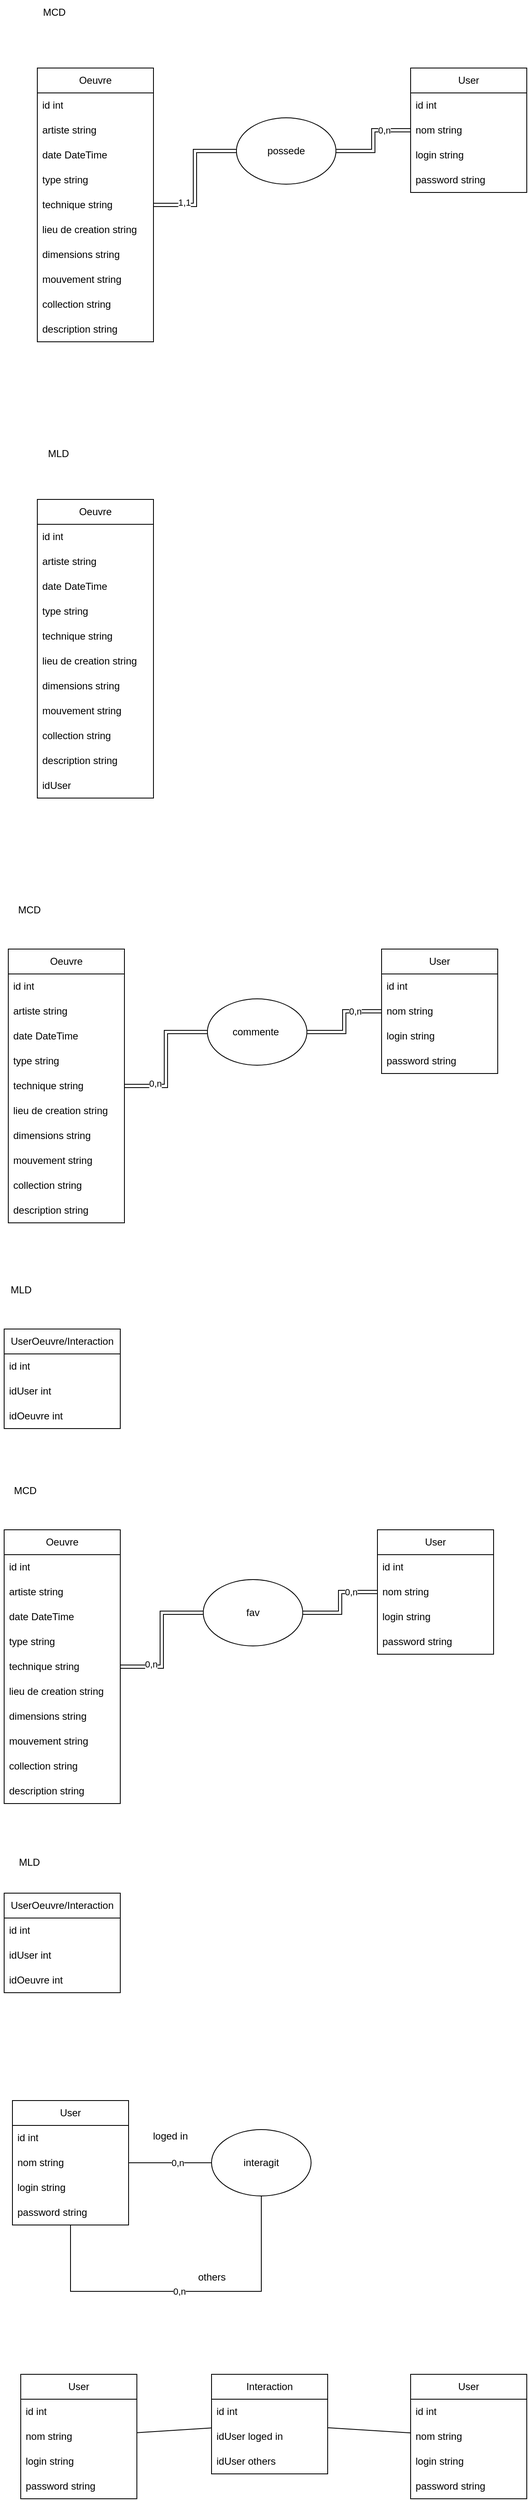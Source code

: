 <mxfile version="24.4.0" type="device">
  <diagram name="Page-1" id="DT3Gd3MNmMx461CwMM62">
    <mxGraphModel dx="996" dy="640" grid="1" gridSize="10" guides="1" tooltips="1" connect="1" arrows="1" fold="1" page="1" pageScale="1" pageWidth="850" pageHeight="1100" math="0" shadow="0">
      <root>
        <mxCell id="0" />
        <mxCell id="1" parent="0" />
        <mxCell id="uq8RknUl75sDOJUM4-OE-3" value="Oeuvre" style="swimlane;fontStyle=0;childLayout=stackLayout;horizontal=1;startSize=30;horizontalStack=0;resizeParent=1;resizeParentMax=0;resizeLast=0;collapsible=1;marginBottom=0;whiteSpace=wrap;html=1;" parent="1" vertex="1">
          <mxGeometry x="120" y="120" width="140" height="330" as="geometry" />
        </mxCell>
        <mxCell id="uq8RknUl75sDOJUM4-OE-4" value="id int" style="text;strokeColor=none;fillColor=none;align=left;verticalAlign=middle;spacingLeft=4;spacingRight=4;overflow=hidden;points=[[0,0.5],[1,0.5]];portConstraint=eastwest;rotatable=0;whiteSpace=wrap;html=1;" parent="uq8RknUl75sDOJUM4-OE-3" vertex="1">
          <mxGeometry y="30" width="140" height="30" as="geometry" />
        </mxCell>
        <mxCell id="uq8RknUl75sDOJUM4-OE-5" value="artiste string" style="text;strokeColor=none;fillColor=none;align=left;verticalAlign=middle;spacingLeft=4;spacingRight=4;overflow=hidden;points=[[0,0.5],[1,0.5]];portConstraint=eastwest;rotatable=0;whiteSpace=wrap;html=1;" parent="uq8RknUl75sDOJUM4-OE-3" vertex="1">
          <mxGeometry y="60" width="140" height="30" as="geometry" />
        </mxCell>
        <mxCell id="uq8RknUl75sDOJUM4-OE-6" value="date DateTime" style="text;strokeColor=none;fillColor=none;align=left;verticalAlign=middle;spacingLeft=4;spacingRight=4;overflow=hidden;points=[[0,0.5],[1,0.5]];portConstraint=eastwest;rotatable=0;whiteSpace=wrap;html=1;" parent="uq8RknUl75sDOJUM4-OE-3" vertex="1">
          <mxGeometry y="90" width="140" height="30" as="geometry" />
        </mxCell>
        <mxCell id="uq8RknUl75sDOJUM4-OE-7" value="type string" style="text;strokeColor=none;fillColor=none;align=left;verticalAlign=middle;spacingLeft=4;spacingRight=4;overflow=hidden;points=[[0,0.5],[1,0.5]];portConstraint=eastwest;rotatable=0;whiteSpace=wrap;html=1;" parent="uq8RknUl75sDOJUM4-OE-3" vertex="1">
          <mxGeometry y="120" width="140" height="30" as="geometry" />
        </mxCell>
        <mxCell id="uq8RknUl75sDOJUM4-OE-8" value="technique string" style="text;strokeColor=none;fillColor=none;align=left;verticalAlign=middle;spacingLeft=4;spacingRight=4;overflow=hidden;points=[[0,0.5],[1,0.5]];portConstraint=eastwest;rotatable=0;whiteSpace=wrap;html=1;" parent="uq8RknUl75sDOJUM4-OE-3" vertex="1">
          <mxGeometry y="150" width="140" height="30" as="geometry" />
        </mxCell>
        <mxCell id="uq8RknUl75sDOJUM4-OE-9" value="lieu de creation string" style="text;strokeColor=none;fillColor=none;align=left;verticalAlign=middle;spacingLeft=4;spacingRight=4;overflow=hidden;points=[[0,0.5],[1,0.5]];portConstraint=eastwest;rotatable=0;whiteSpace=wrap;html=1;" parent="uq8RknUl75sDOJUM4-OE-3" vertex="1">
          <mxGeometry y="180" width="140" height="30" as="geometry" />
        </mxCell>
        <mxCell id="uq8RknUl75sDOJUM4-OE-10" value="dimensions string" style="text;strokeColor=none;fillColor=none;align=left;verticalAlign=middle;spacingLeft=4;spacingRight=4;overflow=hidden;points=[[0,0.5],[1,0.5]];portConstraint=eastwest;rotatable=0;whiteSpace=wrap;html=1;" parent="uq8RknUl75sDOJUM4-OE-3" vertex="1">
          <mxGeometry y="210" width="140" height="30" as="geometry" />
        </mxCell>
        <mxCell id="uq8RknUl75sDOJUM4-OE-11" value="mouvement string&amp;nbsp;" style="text;strokeColor=none;fillColor=none;align=left;verticalAlign=middle;spacingLeft=4;spacingRight=4;overflow=hidden;points=[[0,0.5],[1,0.5]];portConstraint=eastwest;rotatable=0;whiteSpace=wrap;html=1;" parent="uq8RknUl75sDOJUM4-OE-3" vertex="1">
          <mxGeometry y="240" width="140" height="30" as="geometry" />
        </mxCell>
        <mxCell id="uq8RknUl75sDOJUM4-OE-12" value="collection string&amp;nbsp;" style="text;strokeColor=none;fillColor=none;align=left;verticalAlign=middle;spacingLeft=4;spacingRight=4;overflow=hidden;points=[[0,0.5],[1,0.5]];portConstraint=eastwest;rotatable=0;whiteSpace=wrap;html=1;" parent="uq8RknUl75sDOJUM4-OE-3" vertex="1">
          <mxGeometry y="270" width="140" height="30" as="geometry" />
        </mxCell>
        <mxCell id="uq8RknUl75sDOJUM4-OE-13" value="description string" style="text;strokeColor=none;fillColor=none;align=left;verticalAlign=middle;spacingLeft=4;spacingRight=4;overflow=hidden;points=[[0,0.5],[1,0.5]];portConstraint=eastwest;rotatable=0;whiteSpace=wrap;html=1;" parent="uq8RknUl75sDOJUM4-OE-3" vertex="1">
          <mxGeometry y="300" width="140" height="30" as="geometry" />
        </mxCell>
        <mxCell id="uq8RknUl75sDOJUM4-OE-14" value="User" style="swimlane;fontStyle=0;childLayout=stackLayout;horizontal=1;startSize=30;horizontalStack=0;resizeParent=1;resizeParentMax=0;resizeLast=0;collapsible=1;marginBottom=0;whiteSpace=wrap;html=1;" parent="1" vertex="1">
          <mxGeometry x="570" y="120" width="140" height="150" as="geometry" />
        </mxCell>
        <mxCell id="uq8RknUl75sDOJUM4-OE-15" value="id int" style="text;strokeColor=none;fillColor=none;align=left;verticalAlign=middle;spacingLeft=4;spacingRight=4;overflow=hidden;points=[[0,0.5],[1,0.5]];portConstraint=eastwest;rotatable=0;whiteSpace=wrap;html=1;" parent="uq8RknUl75sDOJUM4-OE-14" vertex="1">
          <mxGeometry y="30" width="140" height="30" as="geometry" />
        </mxCell>
        <mxCell id="uq8RknUl75sDOJUM4-OE-18" value="nom string" style="text;strokeColor=none;fillColor=none;align=left;verticalAlign=middle;spacingLeft=4;spacingRight=4;overflow=hidden;points=[[0,0.5],[1,0.5]];portConstraint=eastwest;rotatable=0;whiteSpace=wrap;html=1;" parent="uq8RknUl75sDOJUM4-OE-14" vertex="1">
          <mxGeometry y="60" width="140" height="30" as="geometry" />
        </mxCell>
        <mxCell id="uq8RknUl75sDOJUM4-OE-16" value="login string" style="text;strokeColor=none;fillColor=none;align=left;verticalAlign=middle;spacingLeft=4;spacingRight=4;overflow=hidden;points=[[0,0.5],[1,0.5]];portConstraint=eastwest;rotatable=0;whiteSpace=wrap;html=1;" parent="uq8RknUl75sDOJUM4-OE-14" vertex="1">
          <mxGeometry y="90" width="140" height="30" as="geometry" />
        </mxCell>
        <mxCell id="uq8RknUl75sDOJUM4-OE-17" value="password string" style="text;strokeColor=none;fillColor=none;align=left;verticalAlign=middle;spacingLeft=4;spacingRight=4;overflow=hidden;points=[[0,0.5],[1,0.5]];portConstraint=eastwest;rotatable=0;whiteSpace=wrap;html=1;" parent="uq8RknUl75sDOJUM4-OE-14" vertex="1">
          <mxGeometry y="120" width="140" height="30" as="geometry" />
        </mxCell>
        <mxCell id="uq8RknUl75sDOJUM4-OE-20" value="possede" style="ellipse;whiteSpace=wrap;html=1;" parent="1" vertex="1">
          <mxGeometry x="360" y="180" width="120" height="80" as="geometry" />
        </mxCell>
        <mxCell id="uq8RknUl75sDOJUM4-OE-21" style="edgeStyle=orthogonalEdgeStyle;rounded=0;orthogonalLoop=1;jettySize=auto;html=1;strokeColor=default;shape=link;" parent="1" source="uq8RknUl75sDOJUM4-OE-3" target="uq8RknUl75sDOJUM4-OE-20" edge="1">
          <mxGeometry relative="1" as="geometry" />
        </mxCell>
        <mxCell id="uq8RknUl75sDOJUM4-OE-23" value="1,1" style="edgeLabel;html=1;align=center;verticalAlign=middle;resizable=0;points=[];" parent="uq8RknUl75sDOJUM4-OE-21" vertex="1" connectable="0">
          <mxGeometry x="-0.551" y="3" relative="1" as="geometry">
            <mxPoint as="offset" />
          </mxGeometry>
        </mxCell>
        <mxCell id="uq8RknUl75sDOJUM4-OE-22" style="edgeStyle=orthogonalEdgeStyle;rounded=0;orthogonalLoop=1;jettySize=auto;html=1;shape=link;" parent="1" source="uq8RknUl75sDOJUM4-OE-14" target="uq8RknUl75sDOJUM4-OE-20" edge="1">
          <mxGeometry relative="1" as="geometry" />
        </mxCell>
        <mxCell id="uq8RknUl75sDOJUM4-OE-24" value="0,n" style="edgeLabel;html=1;align=center;verticalAlign=middle;resizable=0;points=[];" parent="uq8RknUl75sDOJUM4-OE-22" vertex="1" connectable="0">
          <mxGeometry x="-0.444" relative="1" as="geometry">
            <mxPoint as="offset" />
          </mxGeometry>
        </mxCell>
        <mxCell id="uq8RknUl75sDOJUM4-OE-25" value="Oeuvre" style="swimlane;fontStyle=0;childLayout=stackLayout;horizontal=1;startSize=30;horizontalStack=0;resizeParent=1;resizeParentMax=0;resizeLast=0;collapsible=1;marginBottom=0;whiteSpace=wrap;html=1;" parent="1" vertex="1">
          <mxGeometry x="120" y="640" width="140" height="360" as="geometry" />
        </mxCell>
        <mxCell id="uq8RknUl75sDOJUM4-OE-26" value="id int" style="text;strokeColor=none;fillColor=none;align=left;verticalAlign=middle;spacingLeft=4;spacingRight=4;overflow=hidden;points=[[0,0.5],[1,0.5]];portConstraint=eastwest;rotatable=0;whiteSpace=wrap;html=1;" parent="uq8RknUl75sDOJUM4-OE-25" vertex="1">
          <mxGeometry y="30" width="140" height="30" as="geometry" />
        </mxCell>
        <mxCell id="uq8RknUl75sDOJUM4-OE-27" value="artiste string" style="text;strokeColor=none;fillColor=none;align=left;verticalAlign=middle;spacingLeft=4;spacingRight=4;overflow=hidden;points=[[0,0.5],[1,0.5]];portConstraint=eastwest;rotatable=0;whiteSpace=wrap;html=1;" parent="uq8RknUl75sDOJUM4-OE-25" vertex="1">
          <mxGeometry y="60" width="140" height="30" as="geometry" />
        </mxCell>
        <mxCell id="uq8RknUl75sDOJUM4-OE-28" value="date DateTime" style="text;strokeColor=none;fillColor=none;align=left;verticalAlign=middle;spacingLeft=4;spacingRight=4;overflow=hidden;points=[[0,0.5],[1,0.5]];portConstraint=eastwest;rotatable=0;whiteSpace=wrap;html=1;" parent="uq8RknUl75sDOJUM4-OE-25" vertex="1">
          <mxGeometry y="90" width="140" height="30" as="geometry" />
        </mxCell>
        <mxCell id="uq8RknUl75sDOJUM4-OE-29" value="type string" style="text;strokeColor=none;fillColor=none;align=left;verticalAlign=middle;spacingLeft=4;spacingRight=4;overflow=hidden;points=[[0,0.5],[1,0.5]];portConstraint=eastwest;rotatable=0;whiteSpace=wrap;html=1;" parent="uq8RknUl75sDOJUM4-OE-25" vertex="1">
          <mxGeometry y="120" width="140" height="30" as="geometry" />
        </mxCell>
        <mxCell id="uq8RknUl75sDOJUM4-OE-30" value="technique string" style="text;strokeColor=none;fillColor=none;align=left;verticalAlign=middle;spacingLeft=4;spacingRight=4;overflow=hidden;points=[[0,0.5],[1,0.5]];portConstraint=eastwest;rotatable=0;whiteSpace=wrap;html=1;" parent="uq8RknUl75sDOJUM4-OE-25" vertex="1">
          <mxGeometry y="150" width="140" height="30" as="geometry" />
        </mxCell>
        <mxCell id="uq8RknUl75sDOJUM4-OE-31" value="lieu de creation string" style="text;strokeColor=none;fillColor=none;align=left;verticalAlign=middle;spacingLeft=4;spacingRight=4;overflow=hidden;points=[[0,0.5],[1,0.5]];portConstraint=eastwest;rotatable=0;whiteSpace=wrap;html=1;" parent="uq8RknUl75sDOJUM4-OE-25" vertex="1">
          <mxGeometry y="180" width="140" height="30" as="geometry" />
        </mxCell>
        <mxCell id="uq8RknUl75sDOJUM4-OE-32" value="dimensions string" style="text;strokeColor=none;fillColor=none;align=left;verticalAlign=middle;spacingLeft=4;spacingRight=4;overflow=hidden;points=[[0,0.5],[1,0.5]];portConstraint=eastwest;rotatable=0;whiteSpace=wrap;html=1;" parent="uq8RknUl75sDOJUM4-OE-25" vertex="1">
          <mxGeometry y="210" width="140" height="30" as="geometry" />
        </mxCell>
        <mxCell id="uq8RknUl75sDOJUM4-OE-33" value="mouvement string&amp;nbsp;" style="text;strokeColor=none;fillColor=none;align=left;verticalAlign=middle;spacingLeft=4;spacingRight=4;overflow=hidden;points=[[0,0.5],[1,0.5]];portConstraint=eastwest;rotatable=0;whiteSpace=wrap;html=1;" parent="uq8RknUl75sDOJUM4-OE-25" vertex="1">
          <mxGeometry y="240" width="140" height="30" as="geometry" />
        </mxCell>
        <mxCell id="uq8RknUl75sDOJUM4-OE-34" value="collection string&amp;nbsp;" style="text;strokeColor=none;fillColor=none;align=left;verticalAlign=middle;spacingLeft=4;spacingRight=4;overflow=hidden;points=[[0,0.5],[1,0.5]];portConstraint=eastwest;rotatable=0;whiteSpace=wrap;html=1;" parent="uq8RknUl75sDOJUM4-OE-25" vertex="1">
          <mxGeometry y="270" width="140" height="30" as="geometry" />
        </mxCell>
        <mxCell id="uq8RknUl75sDOJUM4-OE-35" value="description string" style="text;strokeColor=none;fillColor=none;align=left;verticalAlign=middle;spacingLeft=4;spacingRight=4;overflow=hidden;points=[[0,0.5],[1,0.5]];portConstraint=eastwest;rotatable=0;whiteSpace=wrap;html=1;" parent="uq8RknUl75sDOJUM4-OE-25" vertex="1">
          <mxGeometry y="300" width="140" height="30" as="geometry" />
        </mxCell>
        <mxCell id="uq8RknUl75sDOJUM4-OE-36" value="idUser" style="text;strokeColor=none;fillColor=none;align=left;verticalAlign=middle;spacingLeft=4;spacingRight=4;overflow=hidden;points=[[0,0.5],[1,0.5]];portConstraint=eastwest;rotatable=0;whiteSpace=wrap;html=1;" parent="uq8RknUl75sDOJUM4-OE-25" vertex="1">
          <mxGeometry y="330" width="140" height="30" as="geometry" />
        </mxCell>
        <mxCell id="uq8RknUl75sDOJUM4-OE-37" value="MCD" style="text;html=1;align=center;verticalAlign=middle;resizable=0;points=[];autosize=1;strokeColor=none;fillColor=none;" parent="1" vertex="1">
          <mxGeometry x="115" y="38" width="50" height="30" as="geometry" />
        </mxCell>
        <mxCell id="uq8RknUl75sDOJUM4-OE-38" value="MLD" style="text;html=1;align=center;verticalAlign=middle;resizable=0;points=[];autosize=1;strokeColor=none;fillColor=none;" parent="1" vertex="1">
          <mxGeometry x="120" y="570" width="50" height="30" as="geometry" />
        </mxCell>
        <mxCell id="Yv6D0T72LIho3jgr2fDE-1" value="Oeuvre" style="swimlane;fontStyle=0;childLayout=stackLayout;horizontal=1;startSize=30;horizontalStack=0;resizeParent=1;resizeParentMax=0;resizeLast=0;collapsible=1;marginBottom=0;whiteSpace=wrap;html=1;" vertex="1" parent="1">
          <mxGeometry x="85" y="1182" width="140" height="330" as="geometry" />
        </mxCell>
        <mxCell id="Yv6D0T72LIho3jgr2fDE-2" value="id int" style="text;strokeColor=none;fillColor=none;align=left;verticalAlign=middle;spacingLeft=4;spacingRight=4;overflow=hidden;points=[[0,0.5],[1,0.5]];portConstraint=eastwest;rotatable=0;whiteSpace=wrap;html=1;" vertex="1" parent="Yv6D0T72LIho3jgr2fDE-1">
          <mxGeometry y="30" width="140" height="30" as="geometry" />
        </mxCell>
        <mxCell id="Yv6D0T72LIho3jgr2fDE-3" value="artiste string" style="text;strokeColor=none;fillColor=none;align=left;verticalAlign=middle;spacingLeft=4;spacingRight=4;overflow=hidden;points=[[0,0.5],[1,0.5]];portConstraint=eastwest;rotatable=0;whiteSpace=wrap;html=1;" vertex="1" parent="Yv6D0T72LIho3jgr2fDE-1">
          <mxGeometry y="60" width="140" height="30" as="geometry" />
        </mxCell>
        <mxCell id="Yv6D0T72LIho3jgr2fDE-4" value="date DateTime" style="text;strokeColor=none;fillColor=none;align=left;verticalAlign=middle;spacingLeft=4;spacingRight=4;overflow=hidden;points=[[0,0.5],[1,0.5]];portConstraint=eastwest;rotatable=0;whiteSpace=wrap;html=1;" vertex="1" parent="Yv6D0T72LIho3jgr2fDE-1">
          <mxGeometry y="90" width="140" height="30" as="geometry" />
        </mxCell>
        <mxCell id="Yv6D0T72LIho3jgr2fDE-5" value="type string" style="text;strokeColor=none;fillColor=none;align=left;verticalAlign=middle;spacingLeft=4;spacingRight=4;overflow=hidden;points=[[0,0.5],[1,0.5]];portConstraint=eastwest;rotatable=0;whiteSpace=wrap;html=1;" vertex="1" parent="Yv6D0T72LIho3jgr2fDE-1">
          <mxGeometry y="120" width="140" height="30" as="geometry" />
        </mxCell>
        <mxCell id="Yv6D0T72LIho3jgr2fDE-6" value="technique string" style="text;strokeColor=none;fillColor=none;align=left;verticalAlign=middle;spacingLeft=4;spacingRight=4;overflow=hidden;points=[[0,0.5],[1,0.5]];portConstraint=eastwest;rotatable=0;whiteSpace=wrap;html=1;" vertex="1" parent="Yv6D0T72LIho3jgr2fDE-1">
          <mxGeometry y="150" width="140" height="30" as="geometry" />
        </mxCell>
        <mxCell id="Yv6D0T72LIho3jgr2fDE-7" value="lieu de creation string" style="text;strokeColor=none;fillColor=none;align=left;verticalAlign=middle;spacingLeft=4;spacingRight=4;overflow=hidden;points=[[0,0.5],[1,0.5]];portConstraint=eastwest;rotatable=0;whiteSpace=wrap;html=1;" vertex="1" parent="Yv6D0T72LIho3jgr2fDE-1">
          <mxGeometry y="180" width="140" height="30" as="geometry" />
        </mxCell>
        <mxCell id="Yv6D0T72LIho3jgr2fDE-8" value="dimensions string" style="text;strokeColor=none;fillColor=none;align=left;verticalAlign=middle;spacingLeft=4;spacingRight=4;overflow=hidden;points=[[0,0.5],[1,0.5]];portConstraint=eastwest;rotatable=0;whiteSpace=wrap;html=1;" vertex="1" parent="Yv6D0T72LIho3jgr2fDE-1">
          <mxGeometry y="210" width="140" height="30" as="geometry" />
        </mxCell>
        <mxCell id="Yv6D0T72LIho3jgr2fDE-9" value="mouvement string&amp;nbsp;" style="text;strokeColor=none;fillColor=none;align=left;verticalAlign=middle;spacingLeft=4;spacingRight=4;overflow=hidden;points=[[0,0.5],[1,0.5]];portConstraint=eastwest;rotatable=0;whiteSpace=wrap;html=1;" vertex="1" parent="Yv6D0T72LIho3jgr2fDE-1">
          <mxGeometry y="240" width="140" height="30" as="geometry" />
        </mxCell>
        <mxCell id="Yv6D0T72LIho3jgr2fDE-10" value="collection string&amp;nbsp;" style="text;strokeColor=none;fillColor=none;align=left;verticalAlign=middle;spacingLeft=4;spacingRight=4;overflow=hidden;points=[[0,0.5],[1,0.5]];portConstraint=eastwest;rotatable=0;whiteSpace=wrap;html=1;" vertex="1" parent="Yv6D0T72LIho3jgr2fDE-1">
          <mxGeometry y="270" width="140" height="30" as="geometry" />
        </mxCell>
        <mxCell id="Yv6D0T72LIho3jgr2fDE-11" value="description string" style="text;strokeColor=none;fillColor=none;align=left;verticalAlign=middle;spacingLeft=4;spacingRight=4;overflow=hidden;points=[[0,0.5],[1,0.5]];portConstraint=eastwest;rotatable=0;whiteSpace=wrap;html=1;" vertex="1" parent="Yv6D0T72LIho3jgr2fDE-1">
          <mxGeometry y="300" width="140" height="30" as="geometry" />
        </mxCell>
        <mxCell id="Yv6D0T72LIho3jgr2fDE-12" value="User" style="swimlane;fontStyle=0;childLayout=stackLayout;horizontal=1;startSize=30;horizontalStack=0;resizeParent=1;resizeParentMax=0;resizeLast=0;collapsible=1;marginBottom=0;whiteSpace=wrap;html=1;" vertex="1" parent="1">
          <mxGeometry x="535" y="1182" width="140" height="150" as="geometry" />
        </mxCell>
        <mxCell id="Yv6D0T72LIho3jgr2fDE-13" value="id int" style="text;strokeColor=none;fillColor=none;align=left;verticalAlign=middle;spacingLeft=4;spacingRight=4;overflow=hidden;points=[[0,0.5],[1,0.5]];portConstraint=eastwest;rotatable=0;whiteSpace=wrap;html=1;" vertex="1" parent="Yv6D0T72LIho3jgr2fDE-12">
          <mxGeometry y="30" width="140" height="30" as="geometry" />
        </mxCell>
        <mxCell id="Yv6D0T72LIho3jgr2fDE-14" value="nom string" style="text;strokeColor=none;fillColor=none;align=left;verticalAlign=middle;spacingLeft=4;spacingRight=4;overflow=hidden;points=[[0,0.5],[1,0.5]];portConstraint=eastwest;rotatable=0;whiteSpace=wrap;html=1;" vertex="1" parent="Yv6D0T72LIho3jgr2fDE-12">
          <mxGeometry y="60" width="140" height="30" as="geometry" />
        </mxCell>
        <mxCell id="Yv6D0T72LIho3jgr2fDE-15" value="login string" style="text;strokeColor=none;fillColor=none;align=left;verticalAlign=middle;spacingLeft=4;spacingRight=4;overflow=hidden;points=[[0,0.5],[1,0.5]];portConstraint=eastwest;rotatable=0;whiteSpace=wrap;html=1;" vertex="1" parent="Yv6D0T72LIho3jgr2fDE-12">
          <mxGeometry y="90" width="140" height="30" as="geometry" />
        </mxCell>
        <mxCell id="Yv6D0T72LIho3jgr2fDE-16" value="password string" style="text;strokeColor=none;fillColor=none;align=left;verticalAlign=middle;spacingLeft=4;spacingRight=4;overflow=hidden;points=[[0,0.5],[1,0.5]];portConstraint=eastwest;rotatable=0;whiteSpace=wrap;html=1;" vertex="1" parent="Yv6D0T72LIho3jgr2fDE-12">
          <mxGeometry y="120" width="140" height="30" as="geometry" />
        </mxCell>
        <mxCell id="Yv6D0T72LIho3jgr2fDE-17" value="commente&amp;nbsp;" style="ellipse;whiteSpace=wrap;html=1;" vertex="1" parent="1">
          <mxGeometry x="325" y="1242" width="120" height="80" as="geometry" />
        </mxCell>
        <mxCell id="Yv6D0T72LIho3jgr2fDE-18" style="edgeStyle=orthogonalEdgeStyle;rounded=0;orthogonalLoop=1;jettySize=auto;html=1;strokeColor=default;shape=link;" edge="1" parent="1" source="Yv6D0T72LIho3jgr2fDE-1" target="Yv6D0T72LIho3jgr2fDE-17">
          <mxGeometry relative="1" as="geometry" />
        </mxCell>
        <mxCell id="Yv6D0T72LIho3jgr2fDE-19" value="0,n" style="edgeLabel;html=1;align=center;verticalAlign=middle;resizable=0;points=[];" vertex="1" connectable="0" parent="Yv6D0T72LIho3jgr2fDE-18">
          <mxGeometry x="-0.551" y="3" relative="1" as="geometry">
            <mxPoint as="offset" />
          </mxGeometry>
        </mxCell>
        <mxCell id="Yv6D0T72LIho3jgr2fDE-20" style="edgeStyle=orthogonalEdgeStyle;rounded=0;orthogonalLoop=1;jettySize=auto;html=1;shape=link;" edge="1" parent="1" source="Yv6D0T72LIho3jgr2fDE-12" target="Yv6D0T72LIho3jgr2fDE-17">
          <mxGeometry relative="1" as="geometry" />
        </mxCell>
        <mxCell id="Yv6D0T72LIho3jgr2fDE-21" value="0,n" style="edgeLabel;html=1;align=center;verticalAlign=middle;resizable=0;points=[];" vertex="1" connectable="0" parent="Yv6D0T72LIho3jgr2fDE-20">
          <mxGeometry x="-0.444" relative="1" as="geometry">
            <mxPoint as="offset" />
          </mxGeometry>
        </mxCell>
        <mxCell id="Yv6D0T72LIho3jgr2fDE-22" value="MCD" style="text;html=1;align=center;verticalAlign=middle;resizable=0;points=[];autosize=1;strokeColor=none;fillColor=none;" vertex="1" parent="1">
          <mxGeometry x="85" y="1120" width="50" height="30" as="geometry" />
        </mxCell>
        <mxCell id="Yv6D0T72LIho3jgr2fDE-23" value="UserOeuvre/Interaction" style="swimlane;fontStyle=0;childLayout=stackLayout;horizontal=1;startSize=30;horizontalStack=0;resizeParent=1;resizeParentMax=0;resizeLast=0;collapsible=1;marginBottom=0;whiteSpace=wrap;html=1;" vertex="1" parent="1">
          <mxGeometry x="80" y="1640" width="140" height="120" as="geometry" />
        </mxCell>
        <mxCell id="Yv6D0T72LIho3jgr2fDE-24" value="id int" style="text;strokeColor=none;fillColor=none;align=left;verticalAlign=middle;spacingLeft=4;spacingRight=4;overflow=hidden;points=[[0,0.5],[1,0.5]];portConstraint=eastwest;rotatable=0;whiteSpace=wrap;html=1;" vertex="1" parent="Yv6D0T72LIho3jgr2fDE-23">
          <mxGeometry y="30" width="140" height="30" as="geometry" />
        </mxCell>
        <mxCell id="Yv6D0T72LIho3jgr2fDE-25" value="idUser int&amp;nbsp;" style="text;strokeColor=none;fillColor=none;align=left;verticalAlign=middle;spacingLeft=4;spacingRight=4;overflow=hidden;points=[[0,0.5],[1,0.5]];portConstraint=eastwest;rotatable=0;whiteSpace=wrap;html=1;" vertex="1" parent="Yv6D0T72LIho3jgr2fDE-23">
          <mxGeometry y="60" width="140" height="30" as="geometry" />
        </mxCell>
        <mxCell id="Yv6D0T72LIho3jgr2fDE-26" value="idOeuvre int" style="text;strokeColor=none;fillColor=none;align=left;verticalAlign=middle;spacingLeft=4;spacingRight=4;overflow=hidden;points=[[0,0.5],[1,0.5]];portConstraint=eastwest;rotatable=0;whiteSpace=wrap;html=1;" vertex="1" parent="Yv6D0T72LIho3jgr2fDE-23">
          <mxGeometry y="90" width="140" height="30" as="geometry" />
        </mxCell>
        <mxCell id="Yv6D0T72LIho3jgr2fDE-27" value="MLD" style="text;html=1;align=center;verticalAlign=middle;resizable=0;points=[];autosize=1;strokeColor=none;fillColor=none;" vertex="1" parent="1">
          <mxGeometry x="75" y="1578" width="50" height="30" as="geometry" />
        </mxCell>
        <mxCell id="Yv6D0T72LIho3jgr2fDE-28" value="Oeuvre" style="swimlane;fontStyle=0;childLayout=stackLayout;horizontal=1;startSize=30;horizontalStack=0;resizeParent=1;resizeParentMax=0;resizeLast=0;collapsible=1;marginBottom=0;whiteSpace=wrap;html=1;" vertex="1" parent="1">
          <mxGeometry x="80" y="1882" width="140" height="330" as="geometry" />
        </mxCell>
        <mxCell id="Yv6D0T72LIho3jgr2fDE-29" value="id int" style="text;strokeColor=none;fillColor=none;align=left;verticalAlign=middle;spacingLeft=4;spacingRight=4;overflow=hidden;points=[[0,0.5],[1,0.5]];portConstraint=eastwest;rotatable=0;whiteSpace=wrap;html=1;" vertex="1" parent="Yv6D0T72LIho3jgr2fDE-28">
          <mxGeometry y="30" width="140" height="30" as="geometry" />
        </mxCell>
        <mxCell id="Yv6D0T72LIho3jgr2fDE-30" value="artiste string" style="text;strokeColor=none;fillColor=none;align=left;verticalAlign=middle;spacingLeft=4;spacingRight=4;overflow=hidden;points=[[0,0.5],[1,0.5]];portConstraint=eastwest;rotatable=0;whiteSpace=wrap;html=1;" vertex="1" parent="Yv6D0T72LIho3jgr2fDE-28">
          <mxGeometry y="60" width="140" height="30" as="geometry" />
        </mxCell>
        <mxCell id="Yv6D0T72LIho3jgr2fDE-31" value="date DateTime" style="text;strokeColor=none;fillColor=none;align=left;verticalAlign=middle;spacingLeft=4;spacingRight=4;overflow=hidden;points=[[0,0.5],[1,0.5]];portConstraint=eastwest;rotatable=0;whiteSpace=wrap;html=1;" vertex="1" parent="Yv6D0T72LIho3jgr2fDE-28">
          <mxGeometry y="90" width="140" height="30" as="geometry" />
        </mxCell>
        <mxCell id="Yv6D0T72LIho3jgr2fDE-32" value="type string" style="text;strokeColor=none;fillColor=none;align=left;verticalAlign=middle;spacingLeft=4;spacingRight=4;overflow=hidden;points=[[0,0.5],[1,0.5]];portConstraint=eastwest;rotatable=0;whiteSpace=wrap;html=1;" vertex="1" parent="Yv6D0T72LIho3jgr2fDE-28">
          <mxGeometry y="120" width="140" height="30" as="geometry" />
        </mxCell>
        <mxCell id="Yv6D0T72LIho3jgr2fDE-33" value="technique string" style="text;strokeColor=none;fillColor=none;align=left;verticalAlign=middle;spacingLeft=4;spacingRight=4;overflow=hidden;points=[[0,0.5],[1,0.5]];portConstraint=eastwest;rotatable=0;whiteSpace=wrap;html=1;" vertex="1" parent="Yv6D0T72LIho3jgr2fDE-28">
          <mxGeometry y="150" width="140" height="30" as="geometry" />
        </mxCell>
        <mxCell id="Yv6D0T72LIho3jgr2fDE-34" value="lieu de creation string" style="text;strokeColor=none;fillColor=none;align=left;verticalAlign=middle;spacingLeft=4;spacingRight=4;overflow=hidden;points=[[0,0.5],[1,0.5]];portConstraint=eastwest;rotatable=0;whiteSpace=wrap;html=1;" vertex="1" parent="Yv6D0T72LIho3jgr2fDE-28">
          <mxGeometry y="180" width="140" height="30" as="geometry" />
        </mxCell>
        <mxCell id="Yv6D0T72LIho3jgr2fDE-35" value="dimensions string" style="text;strokeColor=none;fillColor=none;align=left;verticalAlign=middle;spacingLeft=4;spacingRight=4;overflow=hidden;points=[[0,0.5],[1,0.5]];portConstraint=eastwest;rotatable=0;whiteSpace=wrap;html=1;" vertex="1" parent="Yv6D0T72LIho3jgr2fDE-28">
          <mxGeometry y="210" width="140" height="30" as="geometry" />
        </mxCell>
        <mxCell id="Yv6D0T72LIho3jgr2fDE-36" value="mouvement string&amp;nbsp;" style="text;strokeColor=none;fillColor=none;align=left;verticalAlign=middle;spacingLeft=4;spacingRight=4;overflow=hidden;points=[[0,0.5],[1,0.5]];portConstraint=eastwest;rotatable=0;whiteSpace=wrap;html=1;" vertex="1" parent="Yv6D0T72LIho3jgr2fDE-28">
          <mxGeometry y="240" width="140" height="30" as="geometry" />
        </mxCell>
        <mxCell id="Yv6D0T72LIho3jgr2fDE-37" value="collection string&amp;nbsp;" style="text;strokeColor=none;fillColor=none;align=left;verticalAlign=middle;spacingLeft=4;spacingRight=4;overflow=hidden;points=[[0,0.5],[1,0.5]];portConstraint=eastwest;rotatable=0;whiteSpace=wrap;html=1;" vertex="1" parent="Yv6D0T72LIho3jgr2fDE-28">
          <mxGeometry y="270" width="140" height="30" as="geometry" />
        </mxCell>
        <mxCell id="Yv6D0T72LIho3jgr2fDE-38" value="description string" style="text;strokeColor=none;fillColor=none;align=left;verticalAlign=middle;spacingLeft=4;spacingRight=4;overflow=hidden;points=[[0,0.5],[1,0.5]];portConstraint=eastwest;rotatable=0;whiteSpace=wrap;html=1;" vertex="1" parent="Yv6D0T72LIho3jgr2fDE-28">
          <mxGeometry y="300" width="140" height="30" as="geometry" />
        </mxCell>
        <mxCell id="Yv6D0T72LIho3jgr2fDE-39" value="User" style="swimlane;fontStyle=0;childLayout=stackLayout;horizontal=1;startSize=30;horizontalStack=0;resizeParent=1;resizeParentMax=0;resizeLast=0;collapsible=1;marginBottom=0;whiteSpace=wrap;html=1;" vertex="1" parent="1">
          <mxGeometry x="530" y="1882" width="140" height="150" as="geometry" />
        </mxCell>
        <mxCell id="Yv6D0T72LIho3jgr2fDE-40" value="id int" style="text;strokeColor=none;fillColor=none;align=left;verticalAlign=middle;spacingLeft=4;spacingRight=4;overflow=hidden;points=[[0,0.5],[1,0.5]];portConstraint=eastwest;rotatable=0;whiteSpace=wrap;html=1;" vertex="1" parent="Yv6D0T72LIho3jgr2fDE-39">
          <mxGeometry y="30" width="140" height="30" as="geometry" />
        </mxCell>
        <mxCell id="Yv6D0T72LIho3jgr2fDE-41" value="nom string" style="text;strokeColor=none;fillColor=none;align=left;verticalAlign=middle;spacingLeft=4;spacingRight=4;overflow=hidden;points=[[0,0.5],[1,0.5]];portConstraint=eastwest;rotatable=0;whiteSpace=wrap;html=1;" vertex="1" parent="Yv6D0T72LIho3jgr2fDE-39">
          <mxGeometry y="60" width="140" height="30" as="geometry" />
        </mxCell>
        <mxCell id="Yv6D0T72LIho3jgr2fDE-42" value="login string" style="text;strokeColor=none;fillColor=none;align=left;verticalAlign=middle;spacingLeft=4;spacingRight=4;overflow=hidden;points=[[0,0.5],[1,0.5]];portConstraint=eastwest;rotatable=0;whiteSpace=wrap;html=1;" vertex="1" parent="Yv6D0T72LIho3jgr2fDE-39">
          <mxGeometry y="90" width="140" height="30" as="geometry" />
        </mxCell>
        <mxCell id="Yv6D0T72LIho3jgr2fDE-43" value="password string" style="text;strokeColor=none;fillColor=none;align=left;verticalAlign=middle;spacingLeft=4;spacingRight=4;overflow=hidden;points=[[0,0.5],[1,0.5]];portConstraint=eastwest;rotatable=0;whiteSpace=wrap;html=1;" vertex="1" parent="Yv6D0T72LIho3jgr2fDE-39">
          <mxGeometry y="120" width="140" height="30" as="geometry" />
        </mxCell>
        <mxCell id="Yv6D0T72LIho3jgr2fDE-44" value="fav" style="ellipse;whiteSpace=wrap;html=1;" vertex="1" parent="1">
          <mxGeometry x="320" y="1942" width="120" height="80" as="geometry" />
        </mxCell>
        <mxCell id="Yv6D0T72LIho3jgr2fDE-45" style="edgeStyle=orthogonalEdgeStyle;rounded=0;orthogonalLoop=1;jettySize=auto;html=1;strokeColor=default;shape=link;" edge="1" parent="1" source="Yv6D0T72LIho3jgr2fDE-28" target="Yv6D0T72LIho3jgr2fDE-44">
          <mxGeometry relative="1" as="geometry" />
        </mxCell>
        <mxCell id="Yv6D0T72LIho3jgr2fDE-46" value="0,n" style="edgeLabel;html=1;align=center;verticalAlign=middle;resizable=0;points=[];" vertex="1" connectable="0" parent="Yv6D0T72LIho3jgr2fDE-45">
          <mxGeometry x="-0.551" y="3" relative="1" as="geometry">
            <mxPoint as="offset" />
          </mxGeometry>
        </mxCell>
        <mxCell id="Yv6D0T72LIho3jgr2fDE-47" style="edgeStyle=orthogonalEdgeStyle;rounded=0;orthogonalLoop=1;jettySize=auto;html=1;shape=link;" edge="1" parent="1" source="Yv6D0T72LIho3jgr2fDE-39" target="Yv6D0T72LIho3jgr2fDE-44">
          <mxGeometry relative="1" as="geometry" />
        </mxCell>
        <mxCell id="Yv6D0T72LIho3jgr2fDE-48" value="0,n" style="edgeLabel;html=1;align=center;verticalAlign=middle;resizable=0;points=[];" vertex="1" connectable="0" parent="Yv6D0T72LIho3jgr2fDE-47">
          <mxGeometry x="-0.444" relative="1" as="geometry">
            <mxPoint as="offset" />
          </mxGeometry>
        </mxCell>
        <mxCell id="Yv6D0T72LIho3jgr2fDE-49" value="MCD" style="text;html=1;align=center;verticalAlign=middle;resizable=0;points=[];autosize=1;strokeColor=none;fillColor=none;" vertex="1" parent="1">
          <mxGeometry x="80" y="1820" width="50" height="30" as="geometry" />
        </mxCell>
        <mxCell id="Yv6D0T72LIho3jgr2fDE-50" value="UserOeuvre/Interaction" style="swimlane;fontStyle=0;childLayout=stackLayout;horizontal=1;startSize=30;horizontalStack=0;resizeParent=1;resizeParentMax=0;resizeLast=0;collapsible=1;marginBottom=0;whiteSpace=wrap;html=1;" vertex="1" parent="1">
          <mxGeometry x="80" y="2320" width="140" height="120" as="geometry" />
        </mxCell>
        <mxCell id="Yv6D0T72LIho3jgr2fDE-51" value="id int" style="text;strokeColor=none;fillColor=none;align=left;verticalAlign=middle;spacingLeft=4;spacingRight=4;overflow=hidden;points=[[0,0.5],[1,0.5]];portConstraint=eastwest;rotatable=0;whiteSpace=wrap;html=1;" vertex="1" parent="Yv6D0T72LIho3jgr2fDE-50">
          <mxGeometry y="30" width="140" height="30" as="geometry" />
        </mxCell>
        <mxCell id="Yv6D0T72LIho3jgr2fDE-52" value="idUser int&amp;nbsp;" style="text;strokeColor=none;fillColor=none;align=left;verticalAlign=middle;spacingLeft=4;spacingRight=4;overflow=hidden;points=[[0,0.5],[1,0.5]];portConstraint=eastwest;rotatable=0;whiteSpace=wrap;html=1;" vertex="1" parent="Yv6D0T72LIho3jgr2fDE-50">
          <mxGeometry y="60" width="140" height="30" as="geometry" />
        </mxCell>
        <mxCell id="Yv6D0T72LIho3jgr2fDE-53" value="idOeuvre int" style="text;strokeColor=none;fillColor=none;align=left;verticalAlign=middle;spacingLeft=4;spacingRight=4;overflow=hidden;points=[[0,0.5],[1,0.5]];portConstraint=eastwest;rotatable=0;whiteSpace=wrap;html=1;" vertex="1" parent="Yv6D0T72LIho3jgr2fDE-50">
          <mxGeometry y="90" width="140" height="30" as="geometry" />
        </mxCell>
        <mxCell id="Yv6D0T72LIho3jgr2fDE-54" value="MLD" style="text;html=1;align=center;verticalAlign=middle;resizable=0;points=[];autosize=1;strokeColor=none;fillColor=none;" vertex="1" parent="1">
          <mxGeometry x="85" y="2268" width="50" height="30" as="geometry" />
        </mxCell>
        <mxCell id="Yv6D0T72LIho3jgr2fDE-55" value="User" style="swimlane;fontStyle=0;childLayout=stackLayout;horizontal=1;startSize=30;horizontalStack=0;resizeParent=1;resizeParentMax=0;resizeLast=0;collapsible=1;marginBottom=0;whiteSpace=wrap;html=1;" vertex="1" parent="1">
          <mxGeometry x="90" y="2570" width="140" height="150" as="geometry" />
        </mxCell>
        <mxCell id="Yv6D0T72LIho3jgr2fDE-56" value="id int" style="text;strokeColor=none;fillColor=none;align=left;verticalAlign=middle;spacingLeft=4;spacingRight=4;overflow=hidden;points=[[0,0.5],[1,0.5]];portConstraint=eastwest;rotatable=0;whiteSpace=wrap;html=1;" vertex="1" parent="Yv6D0T72LIho3jgr2fDE-55">
          <mxGeometry y="30" width="140" height="30" as="geometry" />
        </mxCell>
        <mxCell id="Yv6D0T72LIho3jgr2fDE-57" value="nom string" style="text;strokeColor=none;fillColor=none;align=left;verticalAlign=middle;spacingLeft=4;spacingRight=4;overflow=hidden;points=[[0,0.5],[1,0.5]];portConstraint=eastwest;rotatable=0;whiteSpace=wrap;html=1;" vertex="1" parent="Yv6D0T72LIho3jgr2fDE-55">
          <mxGeometry y="60" width="140" height="30" as="geometry" />
        </mxCell>
        <mxCell id="Yv6D0T72LIho3jgr2fDE-58" value="login string" style="text;strokeColor=none;fillColor=none;align=left;verticalAlign=middle;spacingLeft=4;spacingRight=4;overflow=hidden;points=[[0,0.5],[1,0.5]];portConstraint=eastwest;rotatable=0;whiteSpace=wrap;html=1;" vertex="1" parent="Yv6D0T72LIho3jgr2fDE-55">
          <mxGeometry y="90" width="140" height="30" as="geometry" />
        </mxCell>
        <mxCell id="Yv6D0T72LIho3jgr2fDE-59" value="password string" style="text;strokeColor=none;fillColor=none;align=left;verticalAlign=middle;spacingLeft=4;spacingRight=4;overflow=hidden;points=[[0,0.5],[1,0.5]];portConstraint=eastwest;rotatable=0;whiteSpace=wrap;html=1;" vertex="1" parent="Yv6D0T72LIho3jgr2fDE-55">
          <mxGeometry y="120" width="140" height="30" as="geometry" />
        </mxCell>
        <mxCell id="Yv6D0T72LIho3jgr2fDE-62" value="interagit" style="ellipse;whiteSpace=wrap;html=1;" vertex="1" parent="1">
          <mxGeometry x="330" y="2605" width="120" height="80" as="geometry" />
        </mxCell>
        <mxCell id="Yv6D0T72LIho3jgr2fDE-63" value="" style="endArrow=none;html=1;rounded=0;" edge="1" parent="1" source="Yv6D0T72LIho3jgr2fDE-62" target="Yv6D0T72LIho3jgr2fDE-55">
          <mxGeometry width="50" height="50" relative="1" as="geometry">
            <mxPoint x="400" y="2750" as="sourcePoint" />
            <mxPoint x="450" y="2700" as="targetPoint" />
          </mxGeometry>
        </mxCell>
        <mxCell id="Yv6D0T72LIho3jgr2fDE-64" value="" style="endArrow=none;html=1;rounded=0;" edge="1" parent="1" source="Yv6D0T72LIho3jgr2fDE-62" target="Yv6D0T72LIho3jgr2fDE-55">
          <mxGeometry width="50" height="50" relative="1" as="geometry">
            <mxPoint x="400" y="2750" as="sourcePoint" />
            <mxPoint x="450" y="2700" as="targetPoint" />
          </mxGeometry>
        </mxCell>
        <mxCell id="Yv6D0T72LIho3jgr2fDE-66" value="0,n" style="edgeLabel;html=1;align=center;verticalAlign=middle;resizable=0;points=[];" vertex="1" connectable="0" parent="Yv6D0T72LIho3jgr2fDE-64">
          <mxGeometry x="-0.18" relative="1" as="geometry">
            <mxPoint as="offset" />
          </mxGeometry>
        </mxCell>
        <mxCell id="Yv6D0T72LIho3jgr2fDE-65" value="" style="endArrow=none;html=1;rounded=0;" edge="1" parent="1" source="Yv6D0T72LIho3jgr2fDE-55" target="Yv6D0T72LIho3jgr2fDE-62">
          <mxGeometry width="50" height="50" relative="1" as="geometry">
            <mxPoint x="190" y="2760" as="sourcePoint" />
            <mxPoint x="450" y="2700" as="targetPoint" />
            <Array as="points">
              <mxPoint x="160" y="2800" />
              <mxPoint x="390" y="2800" />
            </Array>
          </mxGeometry>
        </mxCell>
        <mxCell id="Yv6D0T72LIho3jgr2fDE-67" value="0,n" style="edgeLabel;html=1;align=center;verticalAlign=middle;resizable=0;points=[];" vertex="1" connectable="0" parent="Yv6D0T72LIho3jgr2fDE-65">
          <mxGeometry x="-0.007" relative="1" as="geometry">
            <mxPoint as="offset" />
          </mxGeometry>
        </mxCell>
        <mxCell id="Yv6D0T72LIho3jgr2fDE-69" value="Interaction" style="swimlane;fontStyle=0;childLayout=stackLayout;horizontal=1;startSize=30;horizontalStack=0;resizeParent=1;resizeParentMax=0;resizeLast=0;collapsible=1;marginBottom=0;whiteSpace=wrap;html=1;" vertex="1" parent="1">
          <mxGeometry x="330" y="2900" width="140" height="120" as="geometry" />
        </mxCell>
        <mxCell id="Yv6D0T72LIho3jgr2fDE-70" value="id int" style="text;strokeColor=none;fillColor=none;align=left;verticalAlign=middle;spacingLeft=4;spacingRight=4;overflow=hidden;points=[[0,0.5],[1,0.5]];portConstraint=eastwest;rotatable=0;whiteSpace=wrap;html=1;" vertex="1" parent="Yv6D0T72LIho3jgr2fDE-69">
          <mxGeometry y="30" width="140" height="30" as="geometry" />
        </mxCell>
        <mxCell id="Yv6D0T72LIho3jgr2fDE-71" value="idUser loged in" style="text;strokeColor=none;fillColor=none;align=left;verticalAlign=middle;spacingLeft=4;spacingRight=4;overflow=hidden;points=[[0,0.5],[1,0.5]];portConstraint=eastwest;rotatable=0;whiteSpace=wrap;html=1;" vertex="1" parent="Yv6D0T72LIho3jgr2fDE-69">
          <mxGeometry y="60" width="140" height="30" as="geometry" />
        </mxCell>
        <mxCell id="Yv6D0T72LIho3jgr2fDE-72" value="idUser others" style="text;strokeColor=none;fillColor=none;align=left;verticalAlign=middle;spacingLeft=4;spacingRight=4;overflow=hidden;points=[[0,0.5],[1,0.5]];portConstraint=eastwest;rotatable=0;whiteSpace=wrap;html=1;" vertex="1" parent="Yv6D0T72LIho3jgr2fDE-69">
          <mxGeometry y="90" width="140" height="30" as="geometry" />
        </mxCell>
        <mxCell id="Yv6D0T72LIho3jgr2fDE-74" value="User" style="swimlane;fontStyle=0;childLayout=stackLayout;horizontal=1;startSize=30;horizontalStack=0;resizeParent=1;resizeParentMax=0;resizeLast=0;collapsible=1;marginBottom=0;whiteSpace=wrap;html=1;" vertex="1" parent="1">
          <mxGeometry x="100" y="2900" width="140" height="150" as="geometry" />
        </mxCell>
        <mxCell id="Yv6D0T72LIho3jgr2fDE-75" value="id int" style="text;strokeColor=none;fillColor=none;align=left;verticalAlign=middle;spacingLeft=4;spacingRight=4;overflow=hidden;points=[[0,0.5],[1,0.5]];portConstraint=eastwest;rotatable=0;whiteSpace=wrap;html=1;" vertex="1" parent="Yv6D0T72LIho3jgr2fDE-74">
          <mxGeometry y="30" width="140" height="30" as="geometry" />
        </mxCell>
        <mxCell id="Yv6D0T72LIho3jgr2fDE-76" value="nom string" style="text;strokeColor=none;fillColor=none;align=left;verticalAlign=middle;spacingLeft=4;spacingRight=4;overflow=hidden;points=[[0,0.5],[1,0.5]];portConstraint=eastwest;rotatable=0;whiteSpace=wrap;html=1;" vertex="1" parent="Yv6D0T72LIho3jgr2fDE-74">
          <mxGeometry y="60" width="140" height="30" as="geometry" />
        </mxCell>
        <mxCell id="Yv6D0T72LIho3jgr2fDE-77" value="login string" style="text;strokeColor=none;fillColor=none;align=left;verticalAlign=middle;spacingLeft=4;spacingRight=4;overflow=hidden;points=[[0,0.5],[1,0.5]];portConstraint=eastwest;rotatable=0;whiteSpace=wrap;html=1;" vertex="1" parent="Yv6D0T72LIho3jgr2fDE-74">
          <mxGeometry y="90" width="140" height="30" as="geometry" />
        </mxCell>
        <mxCell id="Yv6D0T72LIho3jgr2fDE-78" value="password string" style="text;strokeColor=none;fillColor=none;align=left;verticalAlign=middle;spacingLeft=4;spacingRight=4;overflow=hidden;points=[[0,0.5],[1,0.5]];portConstraint=eastwest;rotatable=0;whiteSpace=wrap;html=1;" vertex="1" parent="Yv6D0T72LIho3jgr2fDE-74">
          <mxGeometry y="120" width="140" height="30" as="geometry" />
        </mxCell>
        <mxCell id="Yv6D0T72LIho3jgr2fDE-79" value="User" style="swimlane;fontStyle=0;childLayout=stackLayout;horizontal=1;startSize=30;horizontalStack=0;resizeParent=1;resizeParentMax=0;resizeLast=0;collapsible=1;marginBottom=0;whiteSpace=wrap;html=1;" vertex="1" parent="1">
          <mxGeometry x="570" y="2900" width="140" height="150" as="geometry" />
        </mxCell>
        <mxCell id="Yv6D0T72LIho3jgr2fDE-80" value="id int" style="text;strokeColor=none;fillColor=none;align=left;verticalAlign=middle;spacingLeft=4;spacingRight=4;overflow=hidden;points=[[0,0.5],[1,0.5]];portConstraint=eastwest;rotatable=0;whiteSpace=wrap;html=1;" vertex="1" parent="Yv6D0T72LIho3jgr2fDE-79">
          <mxGeometry y="30" width="140" height="30" as="geometry" />
        </mxCell>
        <mxCell id="Yv6D0T72LIho3jgr2fDE-81" value="nom string" style="text;strokeColor=none;fillColor=none;align=left;verticalAlign=middle;spacingLeft=4;spacingRight=4;overflow=hidden;points=[[0,0.5],[1,0.5]];portConstraint=eastwest;rotatable=0;whiteSpace=wrap;html=1;" vertex="1" parent="Yv6D0T72LIho3jgr2fDE-79">
          <mxGeometry y="60" width="140" height="30" as="geometry" />
        </mxCell>
        <mxCell id="Yv6D0T72LIho3jgr2fDE-82" value="login string" style="text;strokeColor=none;fillColor=none;align=left;verticalAlign=middle;spacingLeft=4;spacingRight=4;overflow=hidden;points=[[0,0.5],[1,0.5]];portConstraint=eastwest;rotatable=0;whiteSpace=wrap;html=1;" vertex="1" parent="Yv6D0T72LIho3jgr2fDE-79">
          <mxGeometry y="90" width="140" height="30" as="geometry" />
        </mxCell>
        <mxCell id="Yv6D0T72LIho3jgr2fDE-83" value="password string" style="text;strokeColor=none;fillColor=none;align=left;verticalAlign=middle;spacingLeft=4;spacingRight=4;overflow=hidden;points=[[0,0.5],[1,0.5]];portConstraint=eastwest;rotatable=0;whiteSpace=wrap;html=1;" vertex="1" parent="Yv6D0T72LIho3jgr2fDE-79">
          <mxGeometry y="120" width="140" height="30" as="geometry" />
        </mxCell>
        <mxCell id="Yv6D0T72LIho3jgr2fDE-84" value="" style="endArrow=none;html=1;rounded=0;" edge="1" parent="1" source="Yv6D0T72LIho3jgr2fDE-74" target="Yv6D0T72LIho3jgr2fDE-69">
          <mxGeometry width="50" height="50" relative="1" as="geometry">
            <mxPoint x="400" y="2850" as="sourcePoint" />
            <mxPoint x="450" y="2800" as="targetPoint" />
          </mxGeometry>
        </mxCell>
        <mxCell id="Yv6D0T72LIho3jgr2fDE-85" value="" style="endArrow=none;html=1;rounded=0;" edge="1" parent="1" source="Yv6D0T72LIho3jgr2fDE-69" target="Yv6D0T72LIho3jgr2fDE-79">
          <mxGeometry width="50" height="50" relative="1" as="geometry">
            <mxPoint x="470" y="2965" as="sourcePoint" />
            <mxPoint x="560" y="2960" as="targetPoint" />
          </mxGeometry>
        </mxCell>
        <mxCell id="Yv6D0T72LIho3jgr2fDE-86" value="loged in" style="text;html=1;align=center;verticalAlign=middle;resizable=0;points=[];autosize=1;strokeColor=none;fillColor=none;" vertex="1" parent="1">
          <mxGeometry x="245" y="2598" width="70" height="30" as="geometry" />
        </mxCell>
        <mxCell id="Yv6D0T72LIho3jgr2fDE-87" value="others" style="text;html=1;align=center;verticalAlign=middle;resizable=0;points=[];autosize=1;strokeColor=none;fillColor=none;" vertex="1" parent="1">
          <mxGeometry x="300" y="2768" width="60" height="30" as="geometry" />
        </mxCell>
      </root>
    </mxGraphModel>
  </diagram>
</mxfile>
